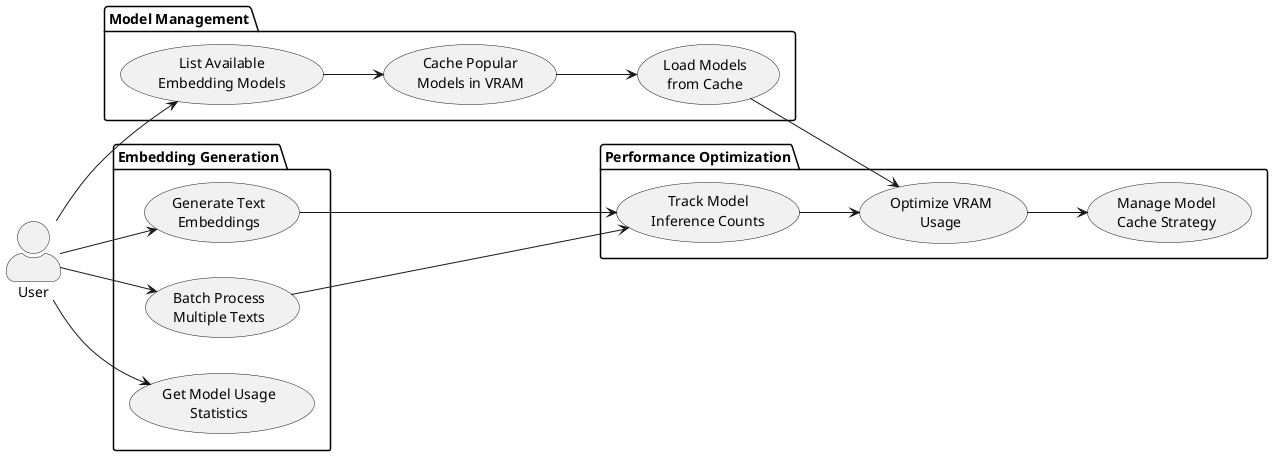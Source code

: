 @startuml use-cases-inference
left to right direction
skinparam actorStyle awesome
actor User

package "Embedding Generation" {
    usecase GenerateEmbeddings as "Generate Text\nEmbeddings"
    usecase BatchProcess as "Batch Process\nMultiple Texts"
    usecase GetModelStats as "Get Model Usage\nStatistics"
}

package "Model Management" {
    usecase ListModels as "List Available\nEmbedding Models"
    usecase CacheModels as "Cache Popular\nModels in VRAM"
    usecase LoadFromCache as "Load Models\nfrom Cache"
}

package "Performance Optimization" {
    usecase TrackUsage as "Track Model\nInference Counts"
    usecase OptimizeMemory as "Optimize VRAM\nUsage"
    usecase ManageCache as "Manage Model\nCache Strategy"
}

User --> GenerateEmbeddings
User --> BatchProcess
User --> GetModelStats
User --> ListModels

ListModels --> CacheModels
CacheModels --> LoadFromCache
GenerateEmbeddings --> TrackUsage
BatchProcess --> TrackUsage

TrackUsage --> OptimizeMemory
LoadFromCache --> OptimizeMemory
OptimizeMemory --> ManageCache

@enduml